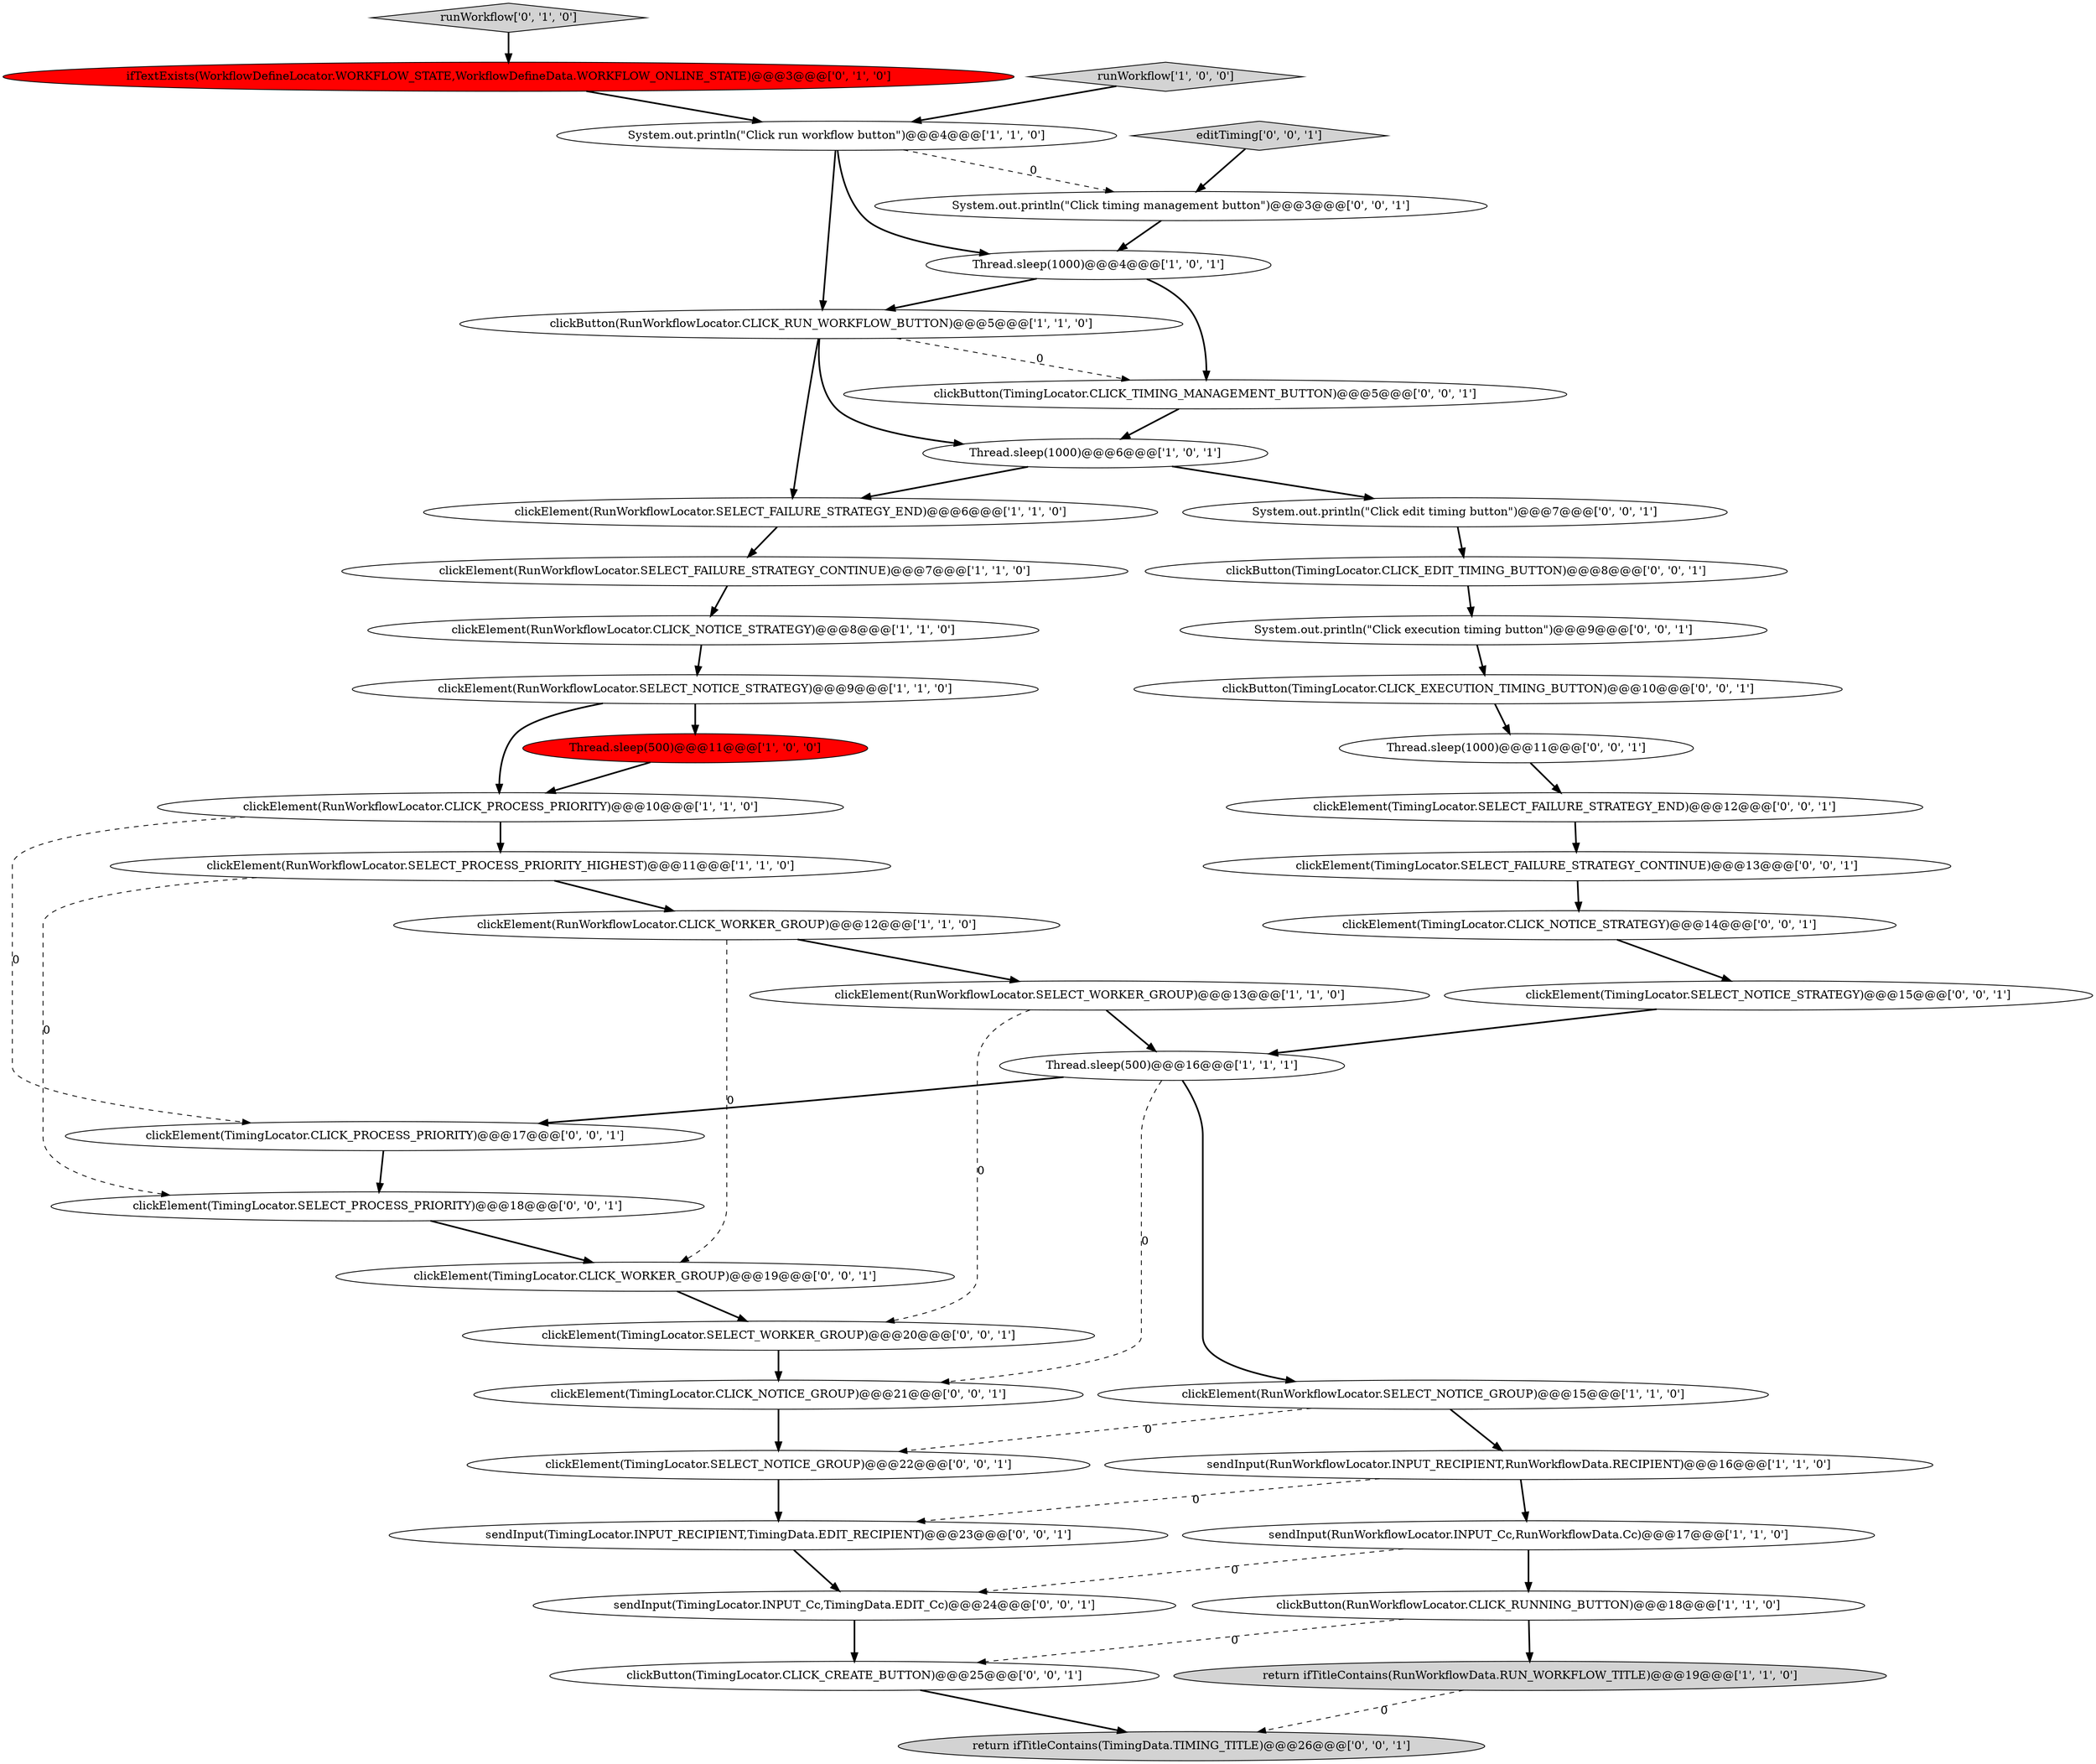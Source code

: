 digraph {
6 [style = filled, label = "Thread.sleep(500)@@@11@@@['1', '0', '0']", fillcolor = red, shape = ellipse image = "AAA1AAABBB1BBB"];
32 [style = filled, label = "sendInput(TimingLocator.INPUT_Cc,TimingData.EDIT_Cc)@@@24@@@['0', '0', '1']", fillcolor = white, shape = ellipse image = "AAA0AAABBB3BBB"];
38 [style = filled, label = "Thread.sleep(1000)@@@11@@@['0', '0', '1']", fillcolor = white, shape = ellipse image = "AAA0AAABBB3BBB"];
23 [style = filled, label = "System.out.println(\"Click timing management button\")@@@3@@@['0', '0', '1']", fillcolor = white, shape = ellipse image = "AAA0AAABBB3BBB"];
0 [style = filled, label = "clickElement(RunWorkflowLocator.CLICK_WORKER_GROUP)@@@12@@@['1', '1', '0']", fillcolor = white, shape = ellipse image = "AAA0AAABBB1BBB"];
40 [style = filled, label = "clickElement(TimingLocator.SELECT_NOTICE_GROUP)@@@22@@@['0', '0', '1']", fillcolor = white, shape = ellipse image = "AAA0AAABBB3BBB"];
22 [style = filled, label = "clickElement(TimingLocator.CLICK_WORKER_GROUP)@@@19@@@['0', '0', '1']", fillcolor = white, shape = ellipse image = "AAA0AAABBB3BBB"];
25 [style = filled, label = "System.out.println(\"Click edit timing button\")@@@7@@@['0', '0', '1']", fillcolor = white, shape = ellipse image = "AAA0AAABBB3BBB"];
19 [style = filled, label = "clickElement(RunWorkflowLocator.SELECT_FAILURE_STRATEGY_CONTINUE)@@@7@@@['1', '1', '0']", fillcolor = white, shape = ellipse image = "AAA0AAABBB1BBB"];
17 [style = filled, label = "sendInput(RunWorkflowLocator.INPUT_RECIPIENT,RunWorkflowData.RECIPIENT)@@@16@@@['1', '1', '0']", fillcolor = white, shape = ellipse image = "AAA0AAABBB1BBB"];
41 [style = filled, label = "return ifTitleContains(TimingData.TIMING_TITLE)@@@26@@@['0', '0', '1']", fillcolor = lightgray, shape = ellipse image = "AAA0AAABBB3BBB"];
36 [style = filled, label = "clickElement(TimingLocator.CLICK_NOTICE_STRATEGY)@@@14@@@['0', '0', '1']", fillcolor = white, shape = ellipse image = "AAA0AAABBB3BBB"];
42 [style = filled, label = "clickElement(TimingLocator.CLICK_NOTICE_GROUP)@@@21@@@['0', '0', '1']", fillcolor = white, shape = ellipse image = "AAA0AAABBB3BBB"];
33 [style = filled, label = "clickElement(TimingLocator.SELECT_FAILURE_STRATEGY_CONTINUE)@@@13@@@['0', '0', '1']", fillcolor = white, shape = ellipse image = "AAA0AAABBB3BBB"];
29 [style = filled, label = "clickButton(TimingLocator.CLICK_CREATE_BUTTON)@@@25@@@['0', '0', '1']", fillcolor = white, shape = ellipse image = "AAA0AAABBB3BBB"];
24 [style = filled, label = "clickElement(TimingLocator.SELECT_FAILURE_STRATEGY_END)@@@12@@@['0', '0', '1']", fillcolor = white, shape = ellipse image = "AAA0AAABBB3BBB"];
15 [style = filled, label = "Thread.sleep(1000)@@@6@@@['1', '0', '1']", fillcolor = white, shape = ellipse image = "AAA0AAABBB1BBB"];
12 [style = filled, label = "sendInput(RunWorkflowLocator.INPUT_Cc,RunWorkflowData.Cc)@@@17@@@['1', '1', '0']", fillcolor = white, shape = ellipse image = "AAA0AAABBB1BBB"];
10 [style = filled, label = "return ifTitleContains(RunWorkflowData.RUN_WORKFLOW_TITLE)@@@19@@@['1', '1', '0']", fillcolor = lightgray, shape = ellipse image = "AAA0AAABBB1BBB"];
35 [style = filled, label = "clickElement(TimingLocator.SELECT_WORKER_GROUP)@@@20@@@['0', '0', '1']", fillcolor = white, shape = ellipse image = "AAA0AAABBB3BBB"];
5 [style = filled, label = "clickButton(RunWorkflowLocator.CLICK_RUN_WORKFLOW_BUTTON)@@@5@@@['1', '1', '0']", fillcolor = white, shape = ellipse image = "AAA0AAABBB1BBB"];
43 [style = filled, label = "sendInput(TimingLocator.INPUT_RECIPIENT,TimingData.EDIT_RECIPIENT)@@@23@@@['0', '0', '1']", fillcolor = white, shape = ellipse image = "AAA0AAABBB3BBB"];
21 [style = filled, label = "ifTextExists(WorkflowDefineLocator.WORKFLOW_STATE,WorkflowDefineData.WORKFLOW_ONLINE_STATE)@@@3@@@['0', '1', '0']", fillcolor = red, shape = ellipse image = "AAA1AAABBB2BBB"];
11 [style = filled, label = "clickElement(RunWorkflowLocator.SELECT_WORKER_GROUP)@@@13@@@['1', '1', '0']", fillcolor = white, shape = ellipse image = "AAA0AAABBB1BBB"];
2 [style = filled, label = "clickElement(RunWorkflowLocator.CLICK_PROCESS_PRIORITY)@@@10@@@['1', '1', '0']", fillcolor = white, shape = ellipse image = "AAA0AAABBB1BBB"];
1 [style = filled, label = "runWorkflow['1', '0', '0']", fillcolor = lightgray, shape = diamond image = "AAA0AAABBB1BBB"];
18 [style = filled, label = "clickElement(RunWorkflowLocator.SELECT_PROCESS_PRIORITY_HIGHEST)@@@11@@@['1', '1', '0']", fillcolor = white, shape = ellipse image = "AAA0AAABBB1BBB"];
34 [style = filled, label = "clickElement(TimingLocator.SELECT_NOTICE_STRATEGY)@@@15@@@['0', '0', '1']", fillcolor = white, shape = ellipse image = "AAA0AAABBB3BBB"];
8 [style = filled, label = "clickElement(RunWorkflowLocator.CLICK_NOTICE_STRATEGY)@@@8@@@['1', '1', '0']", fillcolor = white, shape = ellipse image = "AAA0AAABBB1BBB"];
27 [style = filled, label = "clickElement(TimingLocator.CLICK_PROCESS_PRIORITY)@@@17@@@['0', '0', '1']", fillcolor = white, shape = ellipse image = "AAA0AAABBB3BBB"];
16 [style = filled, label = "Thread.sleep(500)@@@16@@@['1', '1', '1']", fillcolor = white, shape = ellipse image = "AAA0AAABBB1BBB"];
13 [style = filled, label = "clickButton(RunWorkflowLocator.CLICK_RUNNING_BUTTON)@@@18@@@['1', '1', '0']", fillcolor = white, shape = ellipse image = "AAA0AAABBB1BBB"];
4 [style = filled, label = "clickElement(RunWorkflowLocator.SELECT_FAILURE_STRATEGY_END)@@@6@@@['1', '1', '0']", fillcolor = white, shape = ellipse image = "AAA0AAABBB1BBB"];
14 [style = filled, label = "clickElement(RunWorkflowLocator.SELECT_NOTICE_STRATEGY)@@@9@@@['1', '1', '0']", fillcolor = white, shape = ellipse image = "AAA0AAABBB1BBB"];
20 [style = filled, label = "runWorkflow['0', '1', '0']", fillcolor = lightgray, shape = diamond image = "AAA0AAABBB2BBB"];
7 [style = filled, label = "Thread.sleep(1000)@@@4@@@['1', '0', '1']", fillcolor = white, shape = ellipse image = "AAA0AAABBB1BBB"];
26 [style = filled, label = "clickButton(TimingLocator.CLICK_EXECUTION_TIMING_BUTTON)@@@10@@@['0', '0', '1']", fillcolor = white, shape = ellipse image = "AAA0AAABBB3BBB"];
37 [style = filled, label = "clickElement(TimingLocator.SELECT_PROCESS_PRIORITY)@@@18@@@['0', '0', '1']", fillcolor = white, shape = ellipse image = "AAA0AAABBB3BBB"];
9 [style = filled, label = "clickElement(RunWorkflowLocator.SELECT_NOTICE_GROUP)@@@15@@@['1', '1', '0']", fillcolor = white, shape = ellipse image = "AAA0AAABBB1BBB"];
39 [style = filled, label = "clickButton(TimingLocator.CLICK_EDIT_TIMING_BUTTON)@@@8@@@['0', '0', '1']", fillcolor = white, shape = ellipse image = "AAA0AAABBB3BBB"];
28 [style = filled, label = "editTiming['0', '0', '1']", fillcolor = lightgray, shape = diamond image = "AAA0AAABBB3BBB"];
3 [style = filled, label = "System.out.println(\"Click run workflow button\")@@@4@@@['1', '1', '0']", fillcolor = white, shape = ellipse image = "AAA0AAABBB1BBB"];
31 [style = filled, label = "clickButton(TimingLocator.CLICK_TIMING_MANAGEMENT_BUTTON)@@@5@@@['0', '0', '1']", fillcolor = white, shape = ellipse image = "AAA0AAABBB3BBB"];
30 [style = filled, label = "System.out.println(\"Click execution timing button\")@@@9@@@['0', '0', '1']", fillcolor = white, shape = ellipse image = "AAA0AAABBB3BBB"];
11->16 [style = bold, label=""];
13->10 [style = bold, label=""];
25->39 [style = bold, label=""];
16->27 [style = bold, label=""];
36->34 [style = bold, label=""];
17->43 [style = dashed, label="0"];
38->24 [style = bold, label=""];
15->25 [style = bold, label=""];
35->42 [style = bold, label=""];
13->29 [style = dashed, label="0"];
29->41 [style = bold, label=""];
12->32 [style = dashed, label="0"];
30->26 [style = bold, label=""];
4->19 [style = bold, label=""];
16->42 [style = dashed, label="0"];
1->3 [style = bold, label=""];
43->32 [style = bold, label=""];
2->27 [style = dashed, label="0"];
8->14 [style = bold, label=""];
5->15 [style = bold, label=""];
2->18 [style = bold, label=""];
0->11 [style = bold, label=""];
9->17 [style = bold, label=""];
7->31 [style = bold, label=""];
31->15 [style = bold, label=""];
0->22 [style = dashed, label="0"];
42->40 [style = bold, label=""];
19->8 [style = bold, label=""];
6->2 [style = bold, label=""];
20->21 [style = bold, label=""];
39->30 [style = bold, label=""];
26->38 [style = bold, label=""];
24->33 [style = bold, label=""];
12->13 [style = bold, label=""];
32->29 [style = bold, label=""];
37->22 [style = bold, label=""];
27->37 [style = bold, label=""];
7->5 [style = bold, label=""];
17->12 [style = bold, label=""];
3->5 [style = bold, label=""];
3->23 [style = dashed, label="0"];
9->40 [style = dashed, label="0"];
10->41 [style = dashed, label="0"];
3->7 [style = bold, label=""];
28->23 [style = bold, label=""];
34->16 [style = bold, label=""];
33->36 [style = bold, label=""];
5->4 [style = bold, label=""];
15->4 [style = bold, label=""];
18->37 [style = dashed, label="0"];
5->31 [style = dashed, label="0"];
14->2 [style = bold, label=""];
23->7 [style = bold, label=""];
40->43 [style = bold, label=""];
22->35 [style = bold, label=""];
14->6 [style = bold, label=""];
16->9 [style = bold, label=""];
18->0 [style = bold, label=""];
11->35 [style = dashed, label="0"];
21->3 [style = bold, label=""];
}
